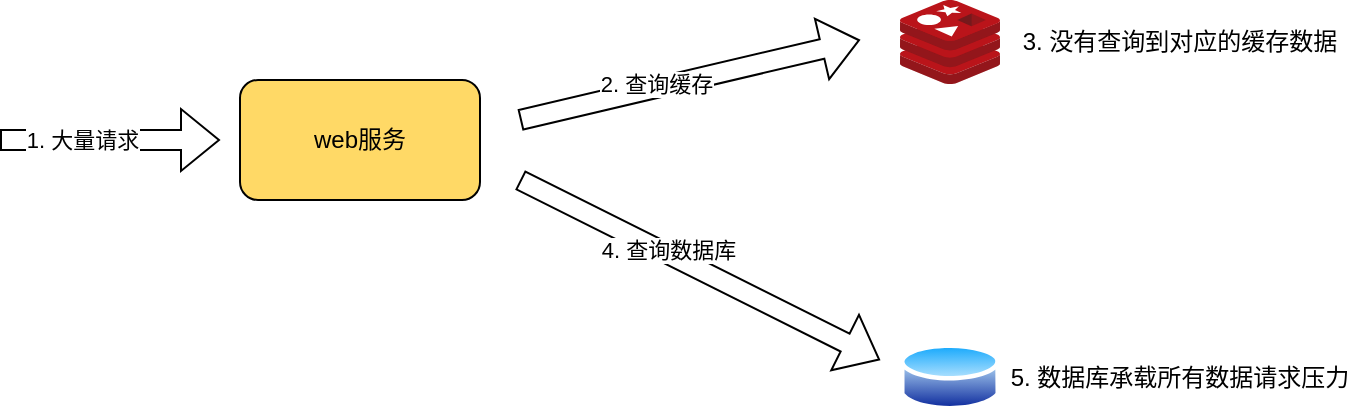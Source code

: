 <mxfile version="24.2.5" type="device">
  <diagram id="-7Y4ZJL5IdnorEvggK3V" name="第 1 页">
    <mxGraphModel dx="1674" dy="738" grid="1" gridSize="10" guides="1" tooltips="1" connect="1" arrows="1" fold="1" page="1" pageScale="1" pageWidth="827" pageHeight="1169" math="0" shadow="0">
      <root>
        <mxCell id="0" />
        <mxCell id="1" parent="0" />
        <mxCell id="FUUuw1Jk-aiNjlGEobqZ-2" value="web服务" style="rounded=1;whiteSpace=wrap;html=1;fillColor=#FFD966;" vertex="1" parent="1">
          <mxGeometry x="190" y="290" width="120" height="60" as="geometry" />
        </mxCell>
        <mxCell id="FUUuw1Jk-aiNjlGEobqZ-3" value="" style="image;sketch=0;aspect=fixed;html=1;points=[];align=center;fontSize=12;image=img/lib/mscae/Cache_Redis_Product.svg;" vertex="1" parent="1">
          <mxGeometry x="520" y="250" width="50" height="42" as="geometry" />
        </mxCell>
        <mxCell id="FUUuw1Jk-aiNjlGEobqZ-4" value="" style="image;aspect=fixed;perimeter=ellipsePerimeter;html=1;align=center;shadow=0;dashed=0;spacingTop=3;image=img/lib/active_directory/database.svg;" vertex="1" parent="1">
          <mxGeometry x="520" y="420" width="50" height="37" as="geometry" />
        </mxCell>
        <mxCell id="FUUuw1Jk-aiNjlGEobqZ-5" value="" style="shape=flexArrow;endArrow=classic;html=1;rounded=0;" edge="1" parent="1">
          <mxGeometry width="50" height="50" relative="1" as="geometry">
            <mxPoint x="330" y="310" as="sourcePoint" />
            <mxPoint x="500" y="270" as="targetPoint" />
          </mxGeometry>
        </mxCell>
        <mxCell id="FUUuw1Jk-aiNjlGEobqZ-8" value="2. 查询缓存" style="edgeLabel;html=1;align=center;verticalAlign=middle;resizable=0;points=[];" vertex="1" connectable="0" parent="FUUuw1Jk-aiNjlGEobqZ-5">
          <mxGeometry x="-0.195" y="2" relative="1" as="geometry">
            <mxPoint as="offset" />
          </mxGeometry>
        </mxCell>
        <mxCell id="FUUuw1Jk-aiNjlGEobqZ-6" value="" style="shape=flexArrow;endArrow=classic;html=1;rounded=0;" edge="1" parent="1">
          <mxGeometry width="50" height="50" relative="1" as="geometry">
            <mxPoint x="70" y="320" as="sourcePoint" />
            <mxPoint x="180" y="320" as="targetPoint" />
          </mxGeometry>
        </mxCell>
        <mxCell id="FUUuw1Jk-aiNjlGEobqZ-7" value="1. 大量请求" style="edgeLabel;html=1;align=center;verticalAlign=middle;resizable=0;points=[];" vertex="1" connectable="0" parent="FUUuw1Jk-aiNjlGEobqZ-6">
          <mxGeometry x="-0.255" relative="1" as="geometry">
            <mxPoint as="offset" />
          </mxGeometry>
        </mxCell>
        <mxCell id="FUUuw1Jk-aiNjlGEobqZ-9" value="3. 没有查询到对应的缓存数据" style="text;html=1;align=center;verticalAlign=middle;whiteSpace=wrap;rounded=0;" vertex="1" parent="1">
          <mxGeometry x="570" y="256" width="180" height="30" as="geometry" />
        </mxCell>
        <mxCell id="FUUuw1Jk-aiNjlGEobqZ-10" value="" style="shape=flexArrow;endArrow=classic;html=1;rounded=0;" edge="1" parent="1">
          <mxGeometry width="50" height="50" relative="1" as="geometry">
            <mxPoint x="330" y="340" as="sourcePoint" />
            <mxPoint x="510" y="430" as="targetPoint" />
          </mxGeometry>
        </mxCell>
        <mxCell id="FUUuw1Jk-aiNjlGEobqZ-11" value="4. 查询数据库" style="edgeLabel;html=1;align=center;verticalAlign=middle;resizable=0;points=[];" vertex="1" connectable="0" parent="FUUuw1Jk-aiNjlGEobqZ-10">
          <mxGeometry x="-0.195" y="2" relative="1" as="geometry">
            <mxPoint as="offset" />
          </mxGeometry>
        </mxCell>
        <mxCell id="FUUuw1Jk-aiNjlGEobqZ-13" value="5. 数据库承载所有数据请求压力" style="text;html=1;align=center;verticalAlign=middle;whiteSpace=wrap;rounded=0;" vertex="1" parent="1">
          <mxGeometry x="570" y="423.5" width="180" height="30" as="geometry" />
        </mxCell>
      </root>
    </mxGraphModel>
  </diagram>
</mxfile>
